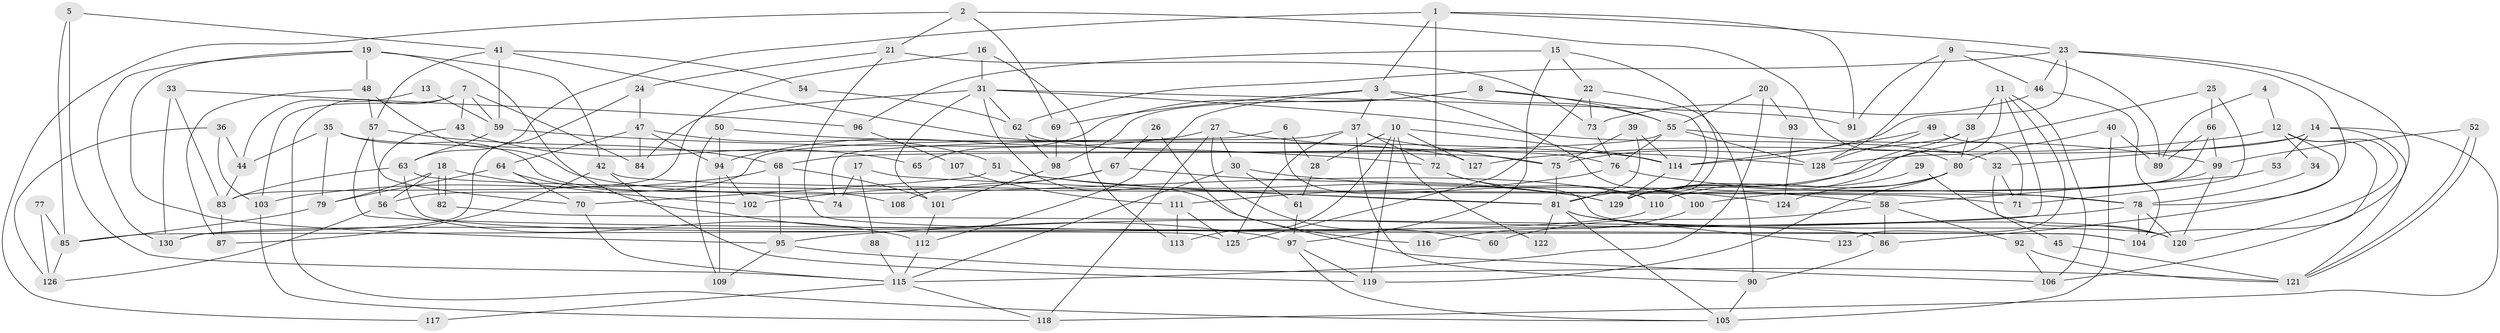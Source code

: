 // Generated by graph-tools (version 1.1) at 2025/26/03/09/25 03:26:10]
// undirected, 130 vertices, 260 edges
graph export_dot {
graph [start="1"]
  node [color=gray90,style=filled];
  1;
  2;
  3;
  4;
  5;
  6;
  7;
  8;
  9;
  10;
  11;
  12;
  13;
  14;
  15;
  16;
  17;
  18;
  19;
  20;
  21;
  22;
  23;
  24;
  25;
  26;
  27;
  28;
  29;
  30;
  31;
  32;
  33;
  34;
  35;
  36;
  37;
  38;
  39;
  40;
  41;
  42;
  43;
  44;
  45;
  46;
  47;
  48;
  49;
  50;
  51;
  52;
  53;
  54;
  55;
  56;
  57;
  58;
  59;
  60;
  61;
  62;
  63;
  64;
  65;
  66;
  67;
  68;
  69;
  70;
  71;
  72;
  73;
  74;
  75;
  76;
  77;
  78;
  79;
  80;
  81;
  82;
  83;
  84;
  85;
  86;
  87;
  88;
  89;
  90;
  91;
  92;
  93;
  94;
  95;
  96;
  97;
  98;
  99;
  100;
  101;
  102;
  103;
  104;
  105;
  106;
  107;
  108;
  109;
  110;
  111;
  112;
  113;
  114;
  115;
  116;
  117;
  118;
  119;
  120;
  121;
  122;
  123;
  124;
  125;
  126;
  127;
  128;
  129;
  130;
  1 -- 3;
  1 -- 72;
  1 -- 23;
  1 -- 63;
  1 -- 91;
  2 -- 80;
  2 -- 21;
  2 -- 69;
  2 -- 117;
  3 -- 37;
  3 -- 55;
  3 -- 69;
  3 -- 100;
  3 -- 112;
  4 -- 12;
  4 -- 89;
  5 -- 41;
  5 -- 115;
  5 -- 85;
  6 -- 120;
  6 -- 28;
  6 -- 74;
  7 -- 59;
  7 -- 84;
  7 -- 43;
  7 -- 103;
  7 -- 105;
  8 -- 55;
  8 -- 129;
  8 -- 65;
  8 -- 98;
  9 -- 46;
  9 -- 89;
  9 -- 91;
  9 -- 128;
  10 -- 113;
  10 -- 119;
  10 -- 28;
  10 -- 114;
  10 -- 122;
  10 -- 127;
  11 -- 129;
  11 -- 106;
  11 -- 38;
  11 -- 85;
  11 -- 123;
  12 -- 104;
  12 -- 120;
  12 -- 34;
  12 -- 86;
  12 -- 127;
  13 -- 59;
  13 -- 44;
  14 -- 32;
  14 -- 121;
  14 -- 53;
  14 -- 118;
  14 -- 128;
  15 -- 129;
  15 -- 97;
  15 -- 22;
  15 -- 96;
  16 -- 31;
  16 -- 83;
  16 -- 113;
  17 -- 74;
  17 -- 81;
  17 -- 88;
  18 -- 82;
  18 -- 82;
  18 -- 56;
  18 -- 79;
  18 -- 102;
  19 -- 95;
  19 -- 48;
  19 -- 42;
  19 -- 97;
  19 -- 130;
  20 -- 55;
  20 -- 115;
  20 -- 93;
  21 -- 73;
  21 -- 104;
  21 -- 24;
  22 -- 125;
  22 -- 73;
  22 -- 90;
  23 -- 75;
  23 -- 46;
  23 -- 62;
  23 -- 78;
  23 -- 106;
  24 -- 47;
  24 -- 130;
  25 -- 71;
  25 -- 66;
  25 -- 81;
  26 -- 106;
  26 -- 67;
  27 -- 128;
  27 -- 118;
  27 -- 30;
  27 -- 60;
  27 -- 94;
  28 -- 61;
  29 -- 120;
  29 -- 129;
  30 -- 115;
  30 -- 58;
  30 -- 61;
  31 -- 91;
  31 -- 62;
  31 -- 32;
  31 -- 84;
  31 -- 101;
  31 -- 116;
  32 -- 71;
  32 -- 45;
  33 -- 83;
  33 -- 130;
  33 -- 96;
  34 -- 78;
  35 -- 79;
  35 -- 75;
  35 -- 44;
  35 -- 108;
  36 -- 44;
  36 -- 103;
  36 -- 126;
  37 -- 90;
  37 -- 56;
  37 -- 72;
  37 -- 75;
  37 -- 125;
  38 -- 129;
  38 -- 80;
  38 -- 114;
  39 -- 75;
  39 -- 114;
  39 -- 81;
  40 -- 80;
  40 -- 105;
  40 -- 89;
  41 -- 127;
  41 -- 57;
  41 -- 54;
  41 -- 59;
  42 -- 78;
  42 -- 87;
  42 -- 119;
  43 -- 56;
  43 -- 65;
  44 -- 83;
  45 -- 121;
  46 -- 73;
  46 -- 104;
  47 -- 64;
  47 -- 94;
  47 -- 51;
  47 -- 84;
  48 -- 57;
  48 -- 110;
  48 -- 87;
  49 -- 114;
  49 -- 128;
  49 -- 71;
  50 -- 94;
  50 -- 114;
  50 -- 109;
  51 -- 81;
  51 -- 70;
  51 -- 129;
  52 -- 121;
  52 -- 121;
  52 -- 99;
  53 -- 58;
  54 -- 62;
  55 -- 76;
  55 -- 128;
  55 -- 68;
  55 -- 99;
  56 -- 112;
  56 -- 126;
  57 -- 70;
  57 -- 68;
  57 -- 104;
  58 -- 86;
  58 -- 60;
  58 -- 92;
  59 -- 72;
  59 -- 63;
  61 -- 97;
  62 -- 98;
  62 -- 76;
  63 -- 71;
  63 -- 83;
  63 -- 125;
  64 -- 79;
  64 -- 70;
  64 -- 74;
  66 -- 99;
  66 -- 110;
  66 -- 89;
  67 -- 129;
  67 -- 102;
  67 -- 108;
  68 -- 101;
  68 -- 95;
  68 -- 103;
  69 -- 98;
  70 -- 115;
  72 -- 110;
  72 -- 124;
  73 -- 76;
  75 -- 81;
  76 -- 78;
  76 -- 111;
  77 -- 85;
  77 -- 126;
  78 -- 104;
  78 -- 95;
  78 -- 120;
  79 -- 85;
  80 -- 119;
  80 -- 110;
  80 -- 124;
  81 -- 105;
  81 -- 120;
  81 -- 122;
  81 -- 123;
  82 -- 86;
  83 -- 87;
  85 -- 126;
  86 -- 90;
  88 -- 115;
  90 -- 105;
  92 -- 121;
  92 -- 106;
  93 -- 124;
  94 -- 109;
  94 -- 102;
  95 -- 109;
  95 -- 121;
  96 -- 107;
  97 -- 105;
  97 -- 119;
  98 -- 101;
  99 -- 120;
  99 -- 100;
  100 -- 116;
  101 -- 112;
  103 -- 118;
  107 -- 111;
  110 -- 130;
  111 -- 125;
  111 -- 113;
  112 -- 115;
  114 -- 129;
  115 -- 118;
  115 -- 117;
}
